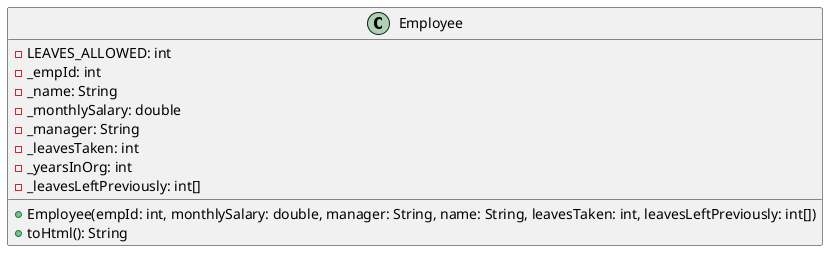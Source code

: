 @startuml EmployeeClassDiagram

class Employee {
    - LEAVES_ALLOWED: int
    - _empId: int
    - _name: String
    - _monthlySalary: double
    - _manager: String
    - _leavesTaken: int
    - _yearsInOrg: int
    - _leavesLeftPreviously: int[]
    + Employee(empId: int, monthlySalary: double, manager: String, name: String, leavesTaken: int, leavesLeftPreviously: int[])
    + toHtml(): String
}

@enduml

